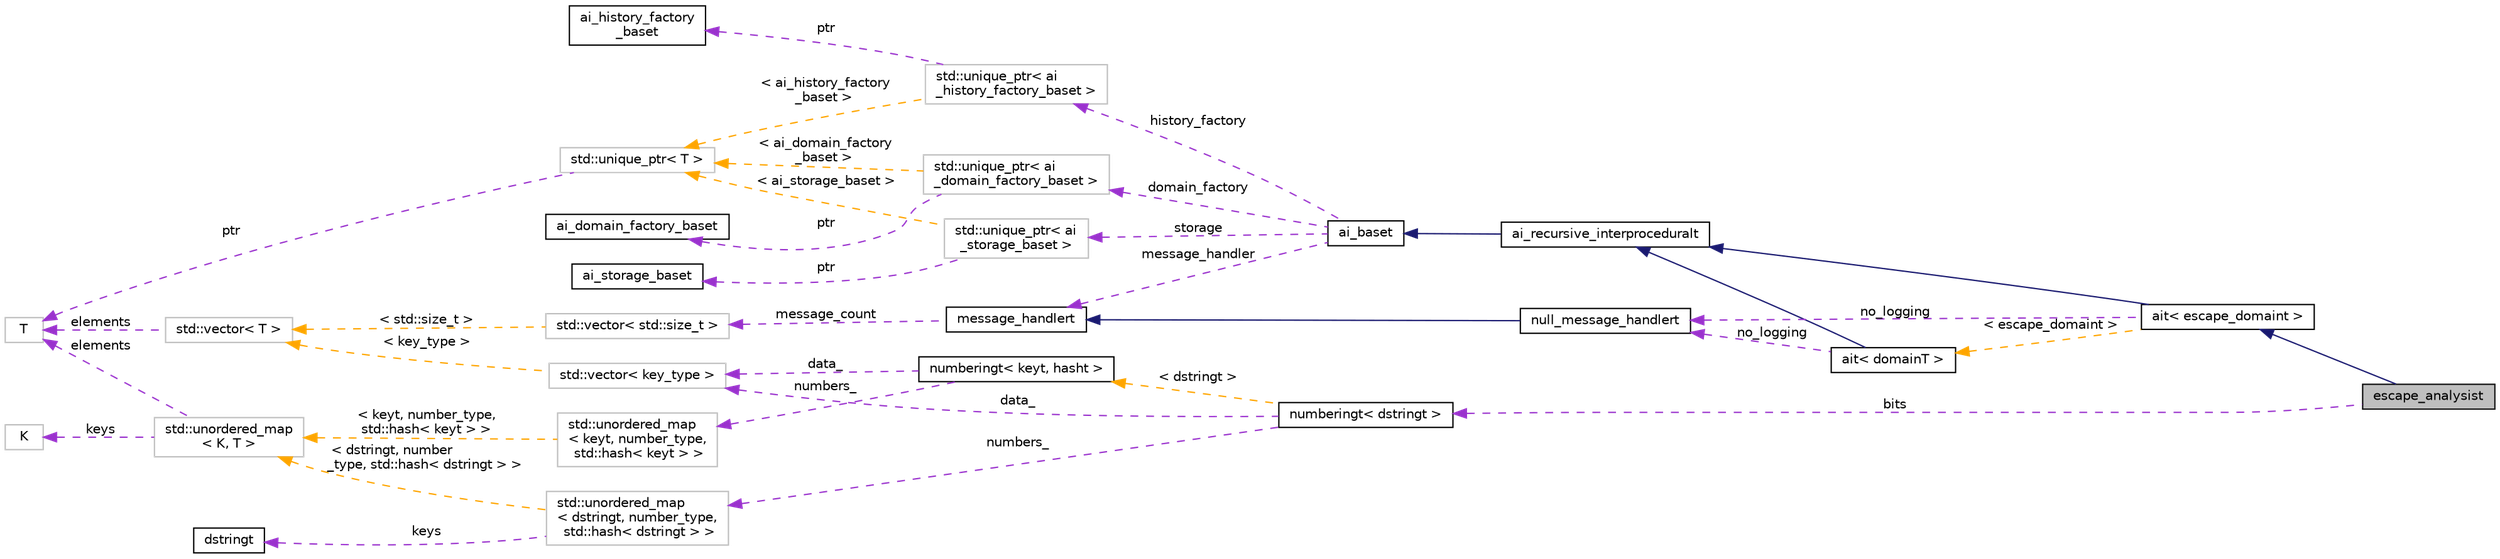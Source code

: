 digraph "escape_analysist"
{
 // LATEX_PDF_SIZE
  bgcolor="transparent";
  edge [fontname="Helvetica",fontsize="10",labelfontname="Helvetica",labelfontsize="10"];
  node [fontname="Helvetica",fontsize="10",shape=record];
  rankdir="LR";
  Node1 [label="escape_analysist",height=0.2,width=0.4,color="black", fillcolor="grey75", style="filled", fontcolor="black",tooltip=" "];
  Node2 -> Node1 [dir="back",color="midnightblue",fontsize="10",style="solid",fontname="Helvetica"];
  Node2 [label="ait\< escape_domaint \>",height=0.2,width=0.4,color="black",URL="$classait.html",tooltip=" "];
  Node3 -> Node2 [dir="back",color="midnightblue",fontsize="10",style="solid",fontname="Helvetica"];
  Node3 [label="ai_recursive_interproceduralt",height=0.2,width=0.4,color="black",URL="$classai__recursive__interproceduralt.html",tooltip=" "];
  Node4 -> Node3 [dir="back",color="midnightblue",fontsize="10",style="solid",fontname="Helvetica"];
  Node4 [label="ai_baset",height=0.2,width=0.4,color="black",URL="$classai__baset.html",tooltip="This is the basic interface of the abstract interpreter with default implementations of the core func..."];
  Node5 -> Node4 [dir="back",color="darkorchid3",fontsize="10",style="dashed",label=" message_handler" ,fontname="Helvetica"];
  Node5 [label="message_handlert",height=0.2,width=0.4,color="black",URL="$classmessage__handlert.html",tooltip=" "];
  Node6 -> Node5 [dir="back",color="darkorchid3",fontsize="10",style="dashed",label=" message_count" ,fontname="Helvetica"];
  Node6 [label="std::vector\< std::size_t \>",height=0.2,width=0.4,color="grey75",tooltip=" "];
  Node7 -> Node6 [dir="back",color="orange",fontsize="10",style="dashed",label=" \< std::size_t \>" ,fontname="Helvetica"];
  Node7 [label="std::vector\< T \>",height=0.2,width=0.4,color="grey75",tooltip="STL class."];
  Node8 -> Node7 [dir="back",color="darkorchid3",fontsize="10",style="dashed",label=" elements" ,fontname="Helvetica"];
  Node8 [label="T",height=0.2,width=0.4,color="grey75",tooltip=" "];
  Node9 -> Node4 [dir="back",color="darkorchid3",fontsize="10",style="dashed",label=" domain_factory" ,fontname="Helvetica"];
  Node9 [label="std::unique_ptr\< ai\l_domain_factory_baset \>",height=0.2,width=0.4,color="grey75",tooltip=" "];
  Node10 -> Node9 [dir="back",color="darkorchid3",fontsize="10",style="dashed",label=" ptr" ,fontname="Helvetica"];
  Node10 [label="ai_domain_factory_baset",height=0.2,width=0.4,color="black",URL="$classai__domain__factory__baset.html",tooltip=" "];
  Node11 -> Node9 [dir="back",color="orange",fontsize="10",style="dashed",label=" \< ai_domain_factory\l_baset \>" ,fontname="Helvetica"];
  Node11 [label="std::unique_ptr\< T \>",height=0.2,width=0.4,color="grey75",tooltip="STL class."];
  Node8 -> Node11 [dir="back",color="darkorchid3",fontsize="10",style="dashed",label=" ptr" ,fontname="Helvetica"];
  Node12 -> Node4 [dir="back",color="darkorchid3",fontsize="10",style="dashed",label=" storage" ,fontname="Helvetica"];
  Node12 [label="std::unique_ptr\< ai\l_storage_baset \>",height=0.2,width=0.4,color="grey75",tooltip=" "];
  Node13 -> Node12 [dir="back",color="darkorchid3",fontsize="10",style="dashed",label=" ptr" ,fontname="Helvetica"];
  Node13 [label="ai_storage_baset",height=0.2,width=0.4,color="black",URL="$classai__storage__baset.html",tooltip="This is the basic interface for storing domains."];
  Node11 -> Node12 [dir="back",color="orange",fontsize="10",style="dashed",label=" \< ai_storage_baset \>" ,fontname="Helvetica"];
  Node14 -> Node4 [dir="back",color="darkorchid3",fontsize="10",style="dashed",label=" history_factory" ,fontname="Helvetica"];
  Node14 [label="std::unique_ptr\< ai\l_history_factory_baset \>",height=0.2,width=0.4,color="grey75",tooltip=" "];
  Node15 -> Node14 [dir="back",color="darkorchid3",fontsize="10",style="dashed",label=" ptr" ,fontname="Helvetica"];
  Node15 [label="ai_history_factory\l_baset",height=0.2,width=0.4,color="black",URL="$classai__history__factory__baset.html",tooltip="As more detailed histories can get complex (for example, nested loops or deep, mutually recursive cal..."];
  Node11 -> Node14 [dir="back",color="orange",fontsize="10",style="dashed",label=" \< ai_history_factory\l_baset \>" ,fontname="Helvetica"];
  Node16 -> Node2 [dir="back",color="darkorchid3",fontsize="10",style="dashed",label=" no_logging" ,fontname="Helvetica"];
  Node16 [label="null_message_handlert",height=0.2,width=0.4,color="black",URL="$classnull__message__handlert.html",tooltip=" "];
  Node5 -> Node16 [dir="back",color="midnightblue",fontsize="10",style="solid",fontname="Helvetica"];
  Node17 -> Node2 [dir="back",color="orange",fontsize="10",style="dashed",label=" \< escape_domaint \>" ,fontname="Helvetica"];
  Node17 [label="ait\< domainT \>",height=0.2,width=0.4,color="black",URL="$classait.html",tooltip="ait supplies three of the four components needed: an abstract interpreter (in this case handling func..."];
  Node3 -> Node17 [dir="back",color="midnightblue",fontsize="10",style="solid",fontname="Helvetica"];
  Node16 -> Node17 [dir="back",color="darkorchid3",fontsize="10",style="dashed",label=" no_logging" ,fontname="Helvetica"];
  Node18 -> Node1 [dir="back",color="darkorchid3",fontsize="10",style="dashed",label=" bits" ,fontname="Helvetica"];
  Node18 [label="numberingt\< dstringt \>",height=0.2,width=0.4,color="black",URL="$classnumberingt.html",tooltip=" "];
  Node19 -> Node18 [dir="back",color="darkorchid3",fontsize="10",style="dashed",label=" numbers_" ,fontname="Helvetica"];
  Node19 [label="std::unordered_map\l\< dstringt, number_type,\l std::hash\< dstringt \> \>",height=0.2,width=0.4,color="grey75",tooltip=" "];
  Node20 -> Node19 [dir="back",color="darkorchid3",fontsize="10",style="dashed",label=" keys" ,fontname="Helvetica"];
  Node20 [label="dstringt",height=0.2,width=0.4,color="black",URL="$classdstringt.html",tooltip="dstringt has one field, an unsigned integer no which is an index into a static table of strings."];
  Node21 -> Node19 [dir="back",color="orange",fontsize="10",style="dashed",label=" \< dstringt, number\l_type, std::hash\< dstringt \> \>" ,fontname="Helvetica"];
  Node21 [label="std::unordered_map\l\< K, T \>",height=0.2,width=0.4,color="grey75",tooltip="STL class."];
  Node22 -> Node21 [dir="back",color="darkorchid3",fontsize="10",style="dashed",label=" keys" ,fontname="Helvetica"];
  Node22 [label="K",height=0.2,width=0.4,color="grey75",tooltip=" "];
  Node8 -> Node21 [dir="back",color="darkorchid3",fontsize="10",style="dashed",label=" elements" ,fontname="Helvetica"];
  Node23 -> Node18 [dir="back",color="darkorchid3",fontsize="10",style="dashed",label=" data_" ,fontname="Helvetica"];
  Node23 [label="std::vector\< key_type \>",height=0.2,width=0.4,color="grey75",tooltip=" "];
  Node7 -> Node23 [dir="back",color="orange",fontsize="10",style="dashed",label=" \< key_type \>" ,fontname="Helvetica"];
  Node24 -> Node18 [dir="back",color="orange",fontsize="10",style="dashed",label=" \< dstringt \>" ,fontname="Helvetica"];
  Node24 [label="numberingt\< keyt, hasht \>",height=0.2,width=0.4,color="black",URL="$classnumberingt.html",tooltip=" "];
  Node25 -> Node24 [dir="back",color="darkorchid3",fontsize="10",style="dashed",label=" numbers_" ,fontname="Helvetica"];
  Node25 [label="std::unordered_map\l\< keyt, number_type,\l std::hash\< keyt \> \>",height=0.2,width=0.4,color="grey75",tooltip=" "];
  Node21 -> Node25 [dir="back",color="orange",fontsize="10",style="dashed",label=" \< keyt, number_type,\l std::hash\< keyt \> \>" ,fontname="Helvetica"];
  Node23 -> Node24 [dir="back",color="darkorchid3",fontsize="10",style="dashed",label=" data_" ,fontname="Helvetica"];
}
